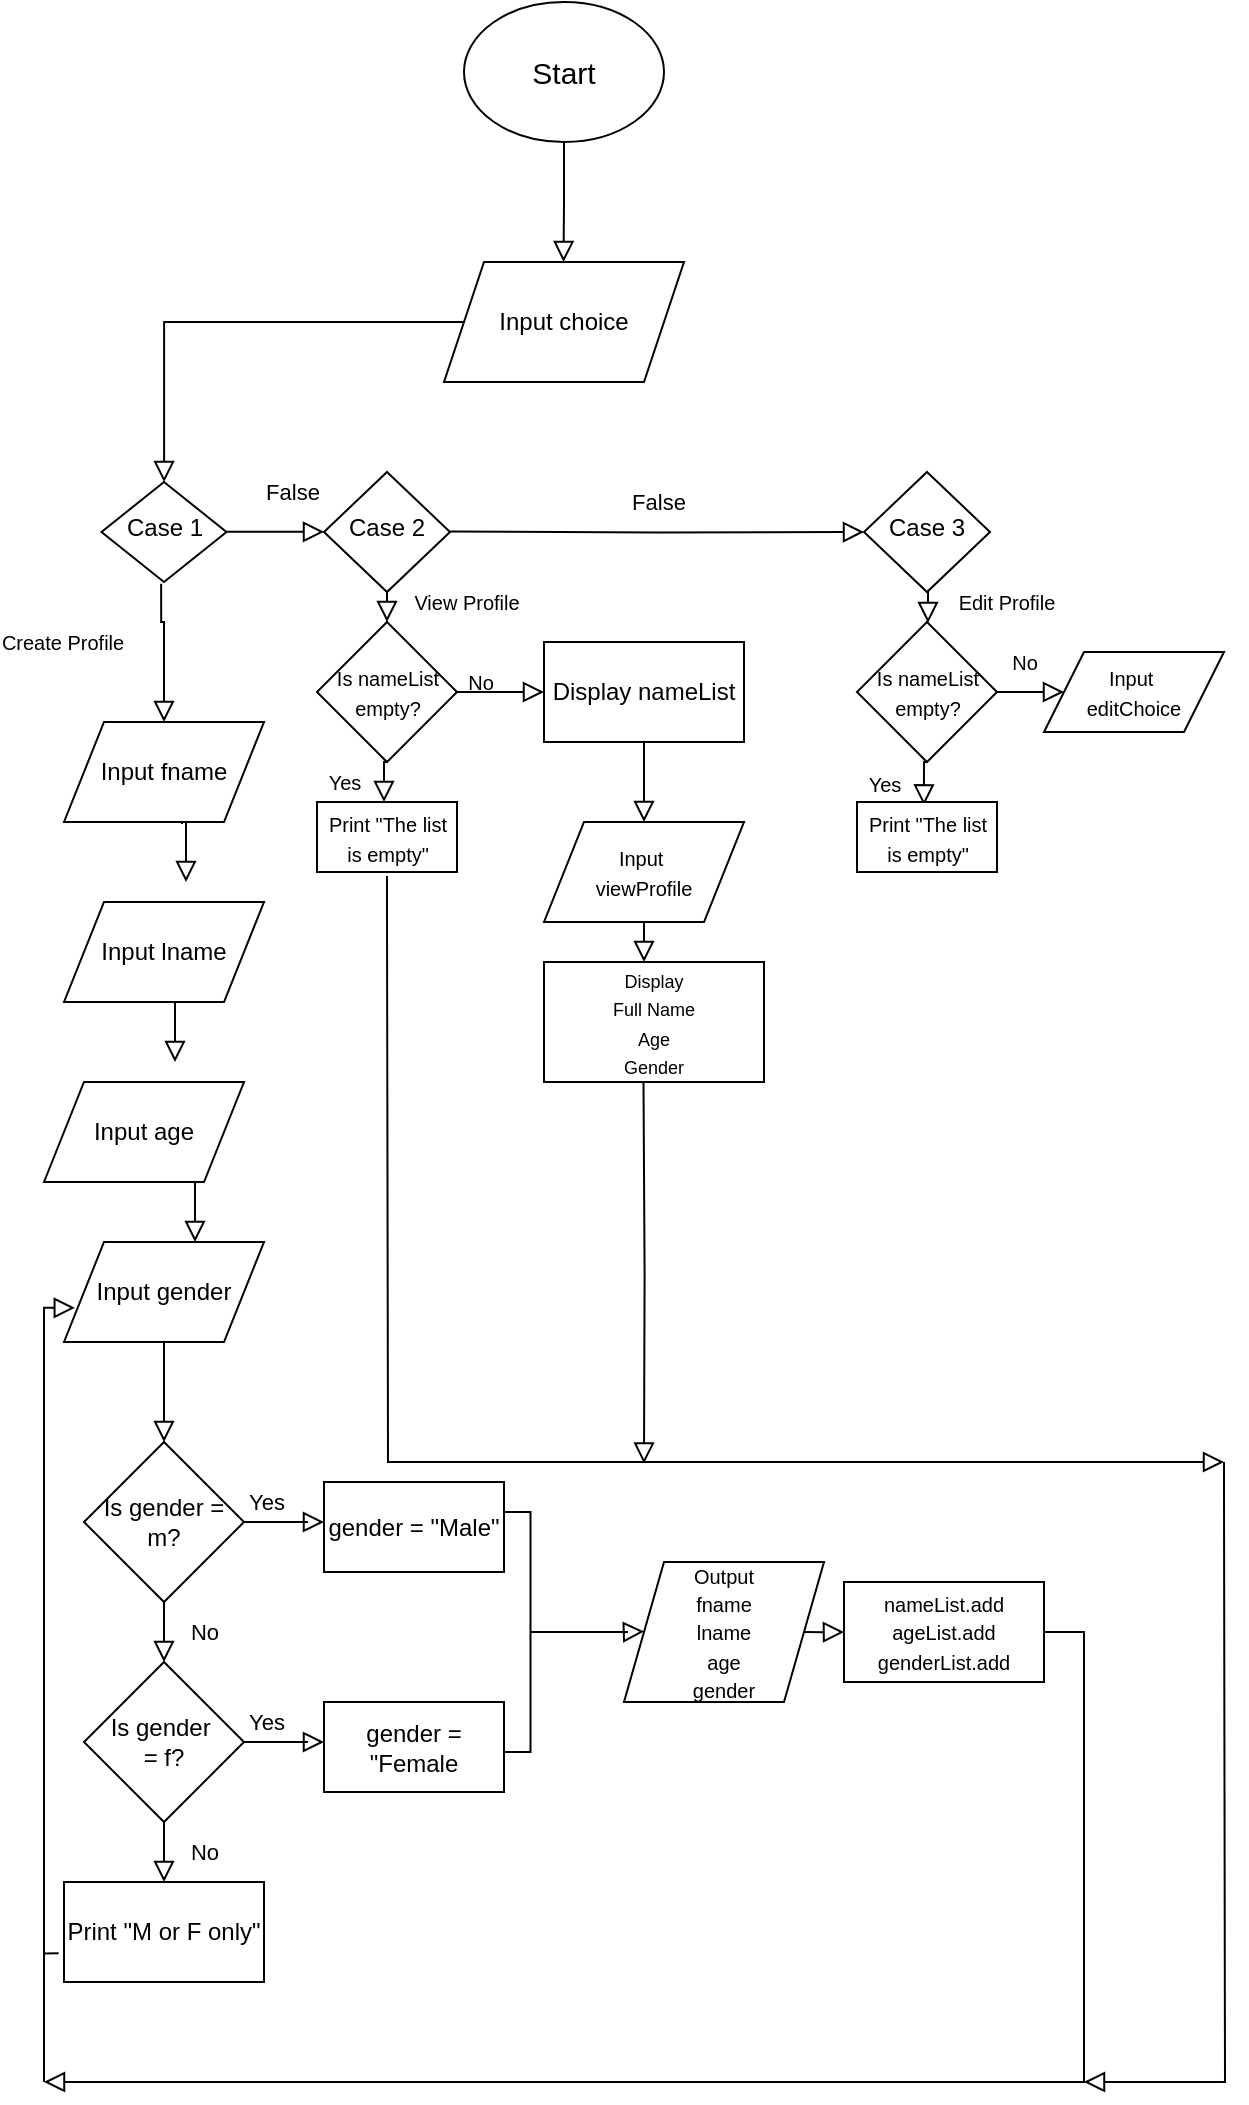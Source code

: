 <mxfile version="25.0.1">
  <diagram id="C5RBs43oDa-KdzZeNtuy" name="Page-1">
    <mxGraphModel dx="1235" dy="614" grid="1" gridSize="10" guides="1" tooltips="1" connect="1" arrows="1" fold="1" page="1" pageScale="1" pageWidth="1200" pageHeight="1600" math="0" shadow="0">
      <root>
        <mxCell id="WIyWlLk6GJQsqaUBKTNV-0" />
        <mxCell id="WIyWlLk6GJQsqaUBKTNV-1" parent="WIyWlLk6GJQsqaUBKTNV-0" />
        <mxCell id="WIyWlLk6GJQsqaUBKTNV-2" value="" style="rounded=0;html=1;jettySize=auto;orthogonalLoop=1;fontSize=11;endArrow=block;endFill=0;endSize=8;strokeWidth=1;shadow=0;labelBackgroundColor=none;edgeStyle=orthogonalEdgeStyle;exitX=0.5;exitY=1;exitDx=0;exitDy=0;" parent="WIyWlLk6GJQsqaUBKTNV-1" source="nmM_pcnVhzWw3TYfgnPR-0" edge="1">
          <mxGeometry relative="1" as="geometry">
            <mxPoint x="369.77" y="80" as="sourcePoint" />
            <mxPoint x="369.77" y="130" as="targetPoint" />
          </mxGeometry>
        </mxCell>
        <mxCell id="WIyWlLk6GJQsqaUBKTNV-4" value="" style="rounded=0;html=1;jettySize=auto;orthogonalLoop=1;fontSize=11;endArrow=block;endFill=0;endSize=8;strokeWidth=1;shadow=0;labelBackgroundColor=none;edgeStyle=orthogonalEdgeStyle;" parent="WIyWlLk6GJQsqaUBKTNV-1" source="nmM_pcnVhzWw3TYfgnPR-1" target="WIyWlLk6GJQsqaUBKTNV-10" edge="1">
          <mxGeometry y="20" relative="1" as="geometry">
            <mxPoint as="offset" />
            <mxPoint x="370" y="200.0" as="sourcePoint" />
          </mxGeometry>
        </mxCell>
        <mxCell id="WIyWlLk6GJQsqaUBKTNV-8" value="False" style="rounded=0;html=1;jettySize=auto;orthogonalLoop=1;fontSize=11;endArrow=block;endFill=0;endSize=8;strokeWidth=1;shadow=0;labelBackgroundColor=none;edgeStyle=orthogonalEdgeStyle;" parent="WIyWlLk6GJQsqaUBKTNV-1" edge="1">
          <mxGeometry x="0.333" y="20" relative="1" as="geometry">
            <mxPoint as="offset" />
            <mxPoint x="201.25" y="264.86" as="sourcePoint" />
            <mxPoint x="250" y="264.86" as="targetPoint" />
            <Array as="points">
              <mxPoint x="250" y="264.86" />
            </Array>
          </mxGeometry>
        </mxCell>
        <mxCell id="WIyWlLk6GJQsqaUBKTNV-10" value="Case 1" style="rhombus;whiteSpace=wrap;html=1;shadow=0;fontFamily=Helvetica;fontSize=12;align=center;strokeWidth=1;spacing=6;spacingTop=-4;" parent="WIyWlLk6GJQsqaUBKTNV-1" vertex="1">
          <mxGeometry x="138.75" y="240" width="62.5" height="50" as="geometry" />
        </mxCell>
        <mxCell id="nmM_pcnVhzWw3TYfgnPR-0" value="&lt;font style=&quot;font-size: 15px;&quot;&gt;Start&lt;/font&gt;" style="ellipse;whiteSpace=wrap;html=1;" parent="WIyWlLk6GJQsqaUBKTNV-1" vertex="1">
          <mxGeometry x="320" width="100" height="70" as="geometry" />
        </mxCell>
        <mxCell id="nmM_pcnVhzWw3TYfgnPR-1" value="Input choice" style="shape=parallelogram;perimeter=parallelogramPerimeter;whiteSpace=wrap;html=1;fixedSize=1;" parent="WIyWlLk6GJQsqaUBKTNV-1" vertex="1">
          <mxGeometry x="310" y="130" width="120" height="60" as="geometry" />
        </mxCell>
        <mxCell id="nmM_pcnVhzWw3TYfgnPR-4" value="Input fname" style="shape=parallelogram;perimeter=parallelogramPerimeter;whiteSpace=wrap;html=1;fixedSize=1;" parent="WIyWlLk6GJQsqaUBKTNV-1" vertex="1">
          <mxGeometry x="120" y="360" width="100" height="50" as="geometry" />
        </mxCell>
        <mxCell id="nmM_pcnVhzWw3TYfgnPR-9" value="&lt;font style=&quot;font-size: 10px;&quot;&gt;Create Profile&lt;/font&gt;" style="rounded=0;html=1;jettySize=auto;orthogonalLoop=1;fontSize=11;endArrow=block;endFill=0;endSize=8;strokeWidth=1;shadow=0;labelBackgroundColor=none;edgeStyle=orthogonalEdgeStyle;exitX=0.477;exitY=1.017;exitDx=0;exitDy=0;exitPerimeter=0;entryX=0.5;entryY=0;entryDx=0;entryDy=0;" parent="WIyWlLk6GJQsqaUBKTNV-1" source="WIyWlLk6GJQsqaUBKTNV-10" target="nmM_pcnVhzWw3TYfgnPR-4" edge="1">
          <mxGeometry x="-0.457" y="-50" relative="1" as="geometry">
            <mxPoint x="-49" y="-40" as="offset" />
            <mxPoint x="140" y="330" as="sourcePoint" />
            <mxPoint x="260" y="330" as="targetPoint" />
            <Array as="points">
              <mxPoint x="169" y="310" />
              <mxPoint x="170" y="310" />
            </Array>
          </mxGeometry>
        </mxCell>
        <mxCell id="nmM_pcnVhzWw3TYfgnPR-10" value="Input lname" style="shape=parallelogram;perimeter=parallelogramPerimeter;whiteSpace=wrap;html=1;fixedSize=1;" parent="WIyWlLk6GJQsqaUBKTNV-1" vertex="1">
          <mxGeometry x="120" y="450" width="100" height="50" as="geometry" />
        </mxCell>
        <mxCell id="nmM_pcnVhzWw3TYfgnPR-11" value="Input age" style="shape=parallelogram;perimeter=parallelogramPerimeter;whiteSpace=wrap;html=1;fixedSize=1;" parent="WIyWlLk6GJQsqaUBKTNV-1" vertex="1">
          <mxGeometry x="110" y="540" width="100" height="50" as="geometry" />
        </mxCell>
        <mxCell id="nmM_pcnVhzWw3TYfgnPR-13" value="" style="rounded=0;html=1;jettySize=auto;orthogonalLoop=1;fontSize=11;endArrow=block;endFill=0;endSize=8;strokeWidth=1;shadow=0;labelBackgroundColor=none;edgeStyle=orthogonalEdgeStyle;exitX=0.477;exitY=1.017;exitDx=0;exitDy=0;exitPerimeter=0;" parent="WIyWlLk6GJQsqaUBKTNV-1" edge="1">
          <mxGeometry x="0.084" y="50" relative="1" as="geometry">
            <mxPoint as="offset" />
            <mxPoint x="179" y="411" as="sourcePoint" />
            <mxPoint x="181" y="440" as="targetPoint" />
            <Array as="points">
              <mxPoint x="179" y="410" />
              <mxPoint x="181" y="410" />
            </Array>
          </mxGeometry>
        </mxCell>
        <mxCell id="nmM_pcnVhzWw3TYfgnPR-14" value="" style="rounded=0;html=1;jettySize=auto;orthogonalLoop=1;fontSize=11;endArrow=block;endFill=0;endSize=8;strokeWidth=1;shadow=0;labelBackgroundColor=none;edgeStyle=orthogonalEdgeStyle;exitX=0.5;exitY=1;exitDx=0;exitDy=0;entryX=0.5;entryY=0;entryDx=0;entryDy=0;" parent="WIyWlLk6GJQsqaUBKTNV-1" edge="1">
          <mxGeometry x="0.084" y="50" relative="1" as="geometry">
            <mxPoint as="offset" />
            <mxPoint x="164.5" y="500" as="sourcePoint" />
            <mxPoint x="175.5" y="530" as="targetPoint" />
            <Array as="points">
              <mxPoint x="175.5" y="500" />
            </Array>
          </mxGeometry>
        </mxCell>
        <mxCell id="nmM_pcnVhzWw3TYfgnPR-15" value="Input gender" style="shape=parallelogram;perimeter=parallelogramPerimeter;whiteSpace=wrap;html=1;fixedSize=1;" parent="WIyWlLk6GJQsqaUBKTNV-1" vertex="1">
          <mxGeometry x="120" y="620" width="100" height="50" as="geometry" />
        </mxCell>
        <mxCell id="nmM_pcnVhzWw3TYfgnPR-16" value="" style="rounded=0;html=1;jettySize=auto;orthogonalLoop=1;fontSize=11;endArrow=block;endFill=0;endSize=8;strokeWidth=1;shadow=0;labelBackgroundColor=none;edgeStyle=orthogonalEdgeStyle;exitX=0.5;exitY=1;exitDx=0;exitDy=0;entryX=0.5;entryY=0;entryDx=0;entryDy=0;" parent="WIyWlLk6GJQsqaUBKTNV-1" edge="1">
          <mxGeometry x="0.084" y="50" relative="1" as="geometry">
            <mxPoint as="offset" />
            <mxPoint x="174.5" y="590" as="sourcePoint" />
            <mxPoint x="185.5" y="620" as="targetPoint" />
            <Array as="points">
              <mxPoint x="185.5" y="590" />
            </Array>
          </mxGeometry>
        </mxCell>
        <mxCell id="nmM_pcnVhzWw3TYfgnPR-19" value="Is gender = m?" style="rhombus;whiteSpace=wrap;html=1;" parent="WIyWlLk6GJQsqaUBKTNV-1" vertex="1">
          <mxGeometry x="130" y="720" width="80" height="80" as="geometry" />
        </mxCell>
        <mxCell id="nmM_pcnVhzWw3TYfgnPR-24" value="" style="rounded=0;html=1;jettySize=auto;orthogonalLoop=1;fontSize=11;endArrow=block;endFill=0;endSize=8;strokeWidth=1;shadow=0;labelBackgroundColor=none;edgeStyle=orthogonalEdgeStyle;exitX=0.5;exitY=1;exitDx=0;exitDy=0;entryX=0.5;entryY=0;entryDx=0;entryDy=0;" parent="WIyWlLk6GJQsqaUBKTNV-1" source="nmM_pcnVhzWw3TYfgnPR-15" target="nmM_pcnVhzWw3TYfgnPR-19" edge="1">
          <mxGeometry x="0.084" y="50" relative="1" as="geometry">
            <mxPoint as="offset" />
            <mxPoint x="184.5" y="670.0" as="sourcePoint" />
            <mxPoint x="175.5" y="710" as="targetPoint" />
            <Array as="points">
              <mxPoint x="170" y="700" />
              <mxPoint x="170" y="700" />
            </Array>
          </mxGeometry>
        </mxCell>
        <mxCell id="nmM_pcnVhzWw3TYfgnPR-26" value="Yes" style="rounded=0;html=1;jettySize=auto;orthogonalLoop=1;fontSize=11;endArrow=block;endFill=0;endSize=8;strokeWidth=1;shadow=0;labelBackgroundColor=none;edgeStyle=orthogonalEdgeStyle;exitX=1;exitY=0.5;exitDx=0;exitDy=0;" parent="WIyWlLk6GJQsqaUBKTNV-1" source="nmM_pcnVhzWw3TYfgnPR-19" edge="1">
          <mxGeometry x="-0.444" y="10" relative="1" as="geometry">
            <mxPoint as="offset" />
            <mxPoint x="240" y="761" as="sourcePoint" />
            <mxPoint x="250" y="760" as="targetPoint" />
            <Array as="points">
              <mxPoint x="242" y="760" />
            </Array>
          </mxGeometry>
        </mxCell>
        <mxCell id="nmM_pcnVhzWw3TYfgnPR-27" value="No" style="rounded=0;html=1;jettySize=auto;orthogonalLoop=1;fontSize=11;endArrow=block;endFill=0;endSize=8;strokeWidth=1;shadow=0;labelBackgroundColor=none;edgeStyle=orthogonalEdgeStyle;exitX=0.5;exitY=1;exitDx=0;exitDy=0;" parent="WIyWlLk6GJQsqaUBKTNV-1" source="nmM_pcnVhzWw3TYfgnPR-19" edge="1">
          <mxGeometry y="20" relative="1" as="geometry">
            <mxPoint as="offset" />
            <mxPoint x="169" y="811" as="sourcePoint" />
            <mxPoint x="170" y="830" as="targetPoint" />
            <Array as="points">
              <mxPoint x="170" y="820" />
              <mxPoint x="170" y="820" />
            </Array>
          </mxGeometry>
        </mxCell>
        <mxCell id="nmM_pcnVhzWw3TYfgnPR-34" value="Is gender&amp;nbsp;&lt;div&gt;= f?&lt;/div&gt;" style="rhombus;whiteSpace=wrap;html=1;" parent="WIyWlLk6GJQsqaUBKTNV-1" vertex="1">
          <mxGeometry x="130" y="830" width="80" height="80" as="geometry" />
        </mxCell>
        <mxCell id="nmM_pcnVhzWw3TYfgnPR-35" value="Yes" style="rounded=0;html=1;jettySize=auto;orthogonalLoop=1;fontSize=11;endArrow=block;endFill=0;endSize=8;strokeWidth=1;shadow=0;labelBackgroundColor=none;edgeStyle=orthogonalEdgeStyle;exitX=1;exitY=0.5;exitDx=0;exitDy=0;" parent="WIyWlLk6GJQsqaUBKTNV-1" source="nmM_pcnVhzWw3TYfgnPR-34" edge="1">
          <mxGeometry x="-0.444" y="10" relative="1" as="geometry">
            <mxPoint as="offset" />
            <mxPoint x="240" y="871" as="sourcePoint" />
            <mxPoint x="250" y="870" as="targetPoint" />
            <Array as="points">
              <mxPoint x="242" y="870" />
            </Array>
          </mxGeometry>
        </mxCell>
        <mxCell id="nmM_pcnVhzWw3TYfgnPR-36" value="No" style="rounded=0;html=1;jettySize=auto;orthogonalLoop=1;fontSize=11;endArrow=block;endFill=0;endSize=8;strokeWidth=1;shadow=0;labelBackgroundColor=none;edgeStyle=orthogonalEdgeStyle;exitX=0.5;exitY=1;exitDx=0;exitDy=0;" parent="WIyWlLk6GJQsqaUBKTNV-1" source="nmM_pcnVhzWw3TYfgnPR-34" edge="1">
          <mxGeometry y="20" relative="1" as="geometry">
            <mxPoint as="offset" />
            <mxPoint x="169" y="921" as="sourcePoint" />
            <mxPoint x="170" y="940" as="targetPoint" />
            <Array as="points">
              <mxPoint x="170" y="930" />
              <mxPoint x="170" y="930" />
            </Array>
          </mxGeometry>
        </mxCell>
        <mxCell id="nmM_pcnVhzWw3TYfgnPR-37" value="Print &quot;M or F only&quot;" style="rounded=0;whiteSpace=wrap;html=1;" parent="WIyWlLk6GJQsqaUBKTNV-1" vertex="1">
          <mxGeometry x="120" y="940" width="100" height="50" as="geometry" />
        </mxCell>
        <mxCell id="nmM_pcnVhzWw3TYfgnPR-38" value="" style="rounded=0;html=1;jettySize=auto;orthogonalLoop=1;fontSize=11;endArrow=block;endFill=0;endSize=8;strokeWidth=1;shadow=0;labelBackgroundColor=none;edgeStyle=orthogonalEdgeStyle;exitX=-0.027;exitY=0.713;exitDx=0;exitDy=0;entryX=0.054;entryY=0.658;entryDx=0;entryDy=0;exitPerimeter=0;entryPerimeter=0;" parent="WIyWlLk6GJQsqaUBKTNV-1" source="nmM_pcnVhzWw3TYfgnPR-37" target="nmM_pcnVhzWw3TYfgnPR-15" edge="1">
          <mxGeometry x="0.085" y="50" relative="1" as="geometry">
            <mxPoint as="offset" />
            <mxPoint x="110" y="977.5" as="sourcePoint" />
            <mxPoint x="120" y="652.5" as="targetPoint" />
            <Array as="points">
              <mxPoint x="110" y="976" />
              <mxPoint x="110" y="653" />
            </Array>
          </mxGeometry>
        </mxCell>
        <mxCell id="nmM_pcnVhzWw3TYfgnPR-39" value="gender = &quot;Male&quot;" style="rounded=0;whiteSpace=wrap;html=1;" parent="WIyWlLk6GJQsqaUBKTNV-1" vertex="1">
          <mxGeometry x="250" y="740" width="90" height="45" as="geometry" />
        </mxCell>
        <mxCell id="nmM_pcnVhzWw3TYfgnPR-40" value="gender = &quot;Female" style="rounded=0;whiteSpace=wrap;html=1;" parent="WIyWlLk6GJQsqaUBKTNV-1" vertex="1">
          <mxGeometry x="250" y="850" width="90" height="45" as="geometry" />
        </mxCell>
        <mxCell id="nmM_pcnVhzWw3TYfgnPR-45" value="" style="shape=partialRectangle;bottom=1;right=1;left=1;top=0;fillColor=none;routingCenterX=-0.5;rotation=-90;" parent="WIyWlLk6GJQsqaUBKTNV-1" vertex="1">
          <mxGeometry x="287" y="808.75" width="120" height="12.5" as="geometry" />
        </mxCell>
        <mxCell id="nmM_pcnVhzWw3TYfgnPR-46" value="" style="rounded=0;html=1;jettySize=auto;orthogonalLoop=1;fontSize=11;endArrow=block;endFill=0;endSize=8;strokeWidth=1;shadow=0;labelBackgroundColor=none;edgeStyle=orthogonalEdgeStyle;exitX=0.5;exitY=1;exitDx=0;exitDy=0;" parent="WIyWlLk6GJQsqaUBKTNV-1" source="nmM_pcnVhzWw3TYfgnPR-45" edge="1">
          <mxGeometry x="-0.444" y="10" relative="1" as="geometry">
            <mxPoint as="offset" />
            <mxPoint x="370" y="814.76" as="sourcePoint" />
            <mxPoint x="410" y="814.76" as="targetPoint" />
            <Array as="points">
              <mxPoint x="402" y="815" />
            </Array>
          </mxGeometry>
        </mxCell>
        <mxCell id="nmM_pcnVhzWw3TYfgnPR-48" value="&lt;font style=&quot;font-size: 10px;&quot;&gt;Output&lt;/font&gt;&lt;div&gt;&lt;font style=&quot;font-size: 10px;&quot;&gt;fname&lt;/font&gt;&lt;/div&gt;&lt;div&gt;&lt;font style=&quot;font-size: 10px;&quot;&gt;lname&lt;/font&gt;&lt;/div&gt;&lt;div&gt;&lt;font style=&quot;font-size: 10px;&quot;&gt;age&lt;/font&gt;&lt;/div&gt;&lt;div&gt;&lt;font style=&quot;font-size: 10px;&quot;&gt;gender&lt;/font&gt;&lt;/div&gt;" style="shape=parallelogram;perimeter=parallelogramPerimeter;whiteSpace=wrap;html=1;fixedSize=1;" parent="WIyWlLk6GJQsqaUBKTNV-1" vertex="1">
          <mxGeometry x="400" y="780" width="100" height="70" as="geometry" />
        </mxCell>
        <mxCell id="nmM_pcnVhzWw3TYfgnPR-49" value="&lt;font style=&quot;font-size: 10px;&quot;&gt;nameList.add&lt;/font&gt;&lt;div&gt;&lt;font style=&quot;font-size: 10px;&quot;&gt;ageList.add&lt;/font&gt;&lt;/div&gt;&lt;div&gt;&lt;font style=&quot;font-size: 10px;&quot;&gt;genderList.add&lt;/font&gt;&lt;/div&gt;" style="rounded=0;whiteSpace=wrap;html=1;" parent="WIyWlLk6GJQsqaUBKTNV-1" vertex="1">
          <mxGeometry x="510" y="790" width="100" height="50" as="geometry" />
        </mxCell>
        <mxCell id="nmM_pcnVhzWw3TYfgnPR-50" value="" style="rounded=0;html=1;jettySize=auto;orthogonalLoop=1;fontSize=11;endArrow=block;endFill=0;endSize=8;strokeWidth=1;shadow=0;labelBackgroundColor=none;edgeStyle=orthogonalEdgeStyle;exitX=0.5;exitY=1;exitDx=0;exitDy=0;" parent="WIyWlLk6GJQsqaUBKTNV-1" edge="1">
          <mxGeometry x="-0.444" y="10" relative="1" as="geometry">
            <mxPoint as="offset" />
            <mxPoint x="490" y="815.05" as="sourcePoint" />
            <mxPoint x="510" y="815" as="targetPoint" />
            <Array as="points">
              <mxPoint x="500" y="815" />
            </Array>
          </mxGeometry>
        </mxCell>
        <mxCell id="nmM_pcnVhzWw3TYfgnPR-51" value="" style="rounded=0;html=1;jettySize=auto;orthogonalLoop=1;fontSize=11;endArrow=block;endFill=0;endSize=8;strokeWidth=1;shadow=0;labelBackgroundColor=none;edgeStyle=orthogonalEdgeStyle;exitX=1;exitY=0.5;exitDx=0;exitDy=0;" parent="WIyWlLk6GJQsqaUBKTNV-1" source="nmM_pcnVhzWw3TYfgnPR-49" edge="1">
          <mxGeometry x="0.085" y="50" relative="1" as="geometry">
            <mxPoint as="offset" />
            <mxPoint x="728" y="990" as="sourcePoint" />
            <mxPoint x="110" y="1040" as="targetPoint" />
            <Array as="points">
              <mxPoint x="630" y="815" />
              <mxPoint x="630" y="1040" />
            </Array>
          </mxGeometry>
        </mxCell>
        <mxCell id="nmM_pcnVhzWw3TYfgnPR-52" value="" style="endArrow=none;html=1;rounded=0;" parent="WIyWlLk6GJQsqaUBKTNV-1" edge="1">
          <mxGeometry width="50" height="50" relative="1" as="geometry">
            <mxPoint x="110" y="970" as="sourcePoint" />
            <mxPoint x="110" y="1040" as="targetPoint" />
            <Array as="points">
              <mxPoint x="110" y="1010" />
              <mxPoint x="110" y="1030" />
            </Array>
          </mxGeometry>
        </mxCell>
        <mxCell id="nmM_pcnVhzWw3TYfgnPR-53" value="Case 2" style="rhombus;whiteSpace=wrap;html=1;shadow=0;fontFamily=Helvetica;fontSize=12;align=center;strokeWidth=1;spacing=6;spacingTop=-4;" parent="WIyWlLk6GJQsqaUBKTNV-1" vertex="1">
          <mxGeometry x="250" y="235" width="63" height="60" as="geometry" />
        </mxCell>
        <mxCell id="nmM_pcnVhzWw3TYfgnPR-54" value="&lt;span style=&quot;font-size: 10px;&quot;&gt;Is nameList empty?&lt;/span&gt;" style="rhombus;whiteSpace=wrap;html=1;" parent="WIyWlLk6GJQsqaUBKTNV-1" vertex="1">
          <mxGeometry x="246.5" y="310" width="70" height="70" as="geometry" />
        </mxCell>
        <mxCell id="nmM_pcnVhzWw3TYfgnPR-55" value="&lt;span style=&quot;font-size: 10px;&quot;&gt;View Profile&lt;/span&gt;" style="rounded=0;html=1;jettySize=auto;orthogonalLoop=1;fontSize=11;endArrow=block;endFill=0;endSize=8;strokeWidth=1;shadow=0;labelBackgroundColor=none;edgeStyle=orthogonalEdgeStyle;entryX=0.5;entryY=0;entryDx=0;entryDy=0;exitX=0.5;exitY=1;exitDx=0;exitDy=0;" parent="WIyWlLk6GJQsqaUBKTNV-1" source="nmM_pcnVhzWw3TYfgnPR-53" target="nmM_pcnVhzWw3TYfgnPR-54" edge="1">
          <mxGeometry x="-0.333" y="39" relative="1" as="geometry">
            <mxPoint as="offset" />
            <mxPoint x="281" y="300" as="sourcePoint" />
            <mxPoint x="282" y="360" as="targetPoint" />
            <Array as="points">
              <mxPoint x="282" y="310" />
            </Array>
          </mxGeometry>
        </mxCell>
        <mxCell id="nmM_pcnVhzWw3TYfgnPR-59" value="&lt;font style=&quot;font-size: 10px;&quot;&gt;Yes&lt;/font&gt;" style="rounded=0;html=1;jettySize=auto;orthogonalLoop=1;fontSize=11;endArrow=block;endFill=0;endSize=8;strokeWidth=1;shadow=0;labelBackgroundColor=none;edgeStyle=orthogonalEdgeStyle;exitX=0.5;exitY=1;exitDx=0;exitDy=0;" parent="WIyWlLk6GJQsqaUBKTNV-1" source="nmM_pcnVhzWw3TYfgnPR-54" edge="1">
          <mxGeometry x="0.07" y="-20" relative="1" as="geometry">
            <mxPoint as="offset" />
            <mxPoint x="280" y="384.76" as="sourcePoint" />
            <mxPoint x="280" y="400" as="targetPoint" />
            <Array as="points">
              <mxPoint x="280" y="380" />
            </Array>
          </mxGeometry>
        </mxCell>
        <mxCell id="nmM_pcnVhzWw3TYfgnPR-60" value="&lt;font style=&quot;font-size: 10px;&quot;&gt;Print &quot;The list is empty&quot;&lt;/font&gt;" style="rounded=0;whiteSpace=wrap;html=1;" parent="WIyWlLk6GJQsqaUBKTNV-1" vertex="1">
          <mxGeometry x="246.5" y="400" width="70" height="35" as="geometry" />
        </mxCell>
        <mxCell id="nmM_pcnVhzWw3TYfgnPR-61" value="" style="rounded=0;html=1;jettySize=auto;orthogonalLoop=1;fontSize=11;endArrow=block;endFill=0;endSize=8;strokeWidth=1;shadow=0;labelBackgroundColor=none;edgeStyle=orthogonalEdgeStyle;exitX=0.5;exitY=1;exitDx=0;exitDy=0;" parent="WIyWlLk6GJQsqaUBKTNV-1" edge="1">
          <mxGeometry x="0.084" y="50" relative="1" as="geometry">
            <mxPoint as="offset" />
            <mxPoint x="281.5" y="437" as="sourcePoint" />
            <mxPoint x="700" y="730" as="targetPoint" />
            <Array as="points">
              <mxPoint x="282" y="452" />
              <mxPoint x="282" y="452" />
            </Array>
          </mxGeometry>
        </mxCell>
        <mxCell id="nmM_pcnVhzWw3TYfgnPR-63" value="" style="rounded=0;html=1;jettySize=auto;orthogonalLoop=1;fontSize=11;endArrow=block;endFill=0;endSize=8;strokeWidth=1;shadow=0;labelBackgroundColor=none;edgeStyle=orthogonalEdgeStyle;" parent="WIyWlLk6GJQsqaUBKTNV-1" edge="1">
          <mxGeometry x="0.084" y="50" relative="1" as="geometry">
            <mxPoint as="offset" />
            <mxPoint x="700" y="730" as="sourcePoint" />
            <mxPoint x="630" y="1040" as="targetPoint" />
            <Array as="points">
              <mxPoint x="700.5" y="745" />
              <mxPoint x="700.5" y="745" />
            </Array>
          </mxGeometry>
        </mxCell>
        <mxCell id="onvFenYRGIzPvqWmlH2S-6" value="&lt;font style=&quot;font-size: 10px;&quot;&gt;No&lt;/font&gt;" style="rounded=0;html=1;jettySize=auto;orthogonalLoop=1;fontSize=11;endArrow=block;endFill=0;endSize=8;strokeWidth=1;shadow=0;labelBackgroundColor=none;edgeStyle=orthogonalEdgeStyle;exitX=1;exitY=0.5;exitDx=0;exitDy=0;" edge="1" parent="WIyWlLk6GJQsqaUBKTNV-1" source="nmM_pcnVhzWw3TYfgnPR-54">
          <mxGeometry x="-0.505" y="5" relative="1" as="geometry">
            <mxPoint as="offset" />
            <mxPoint x="348" y="350" as="sourcePoint" />
            <mxPoint x="360" y="345" as="targetPoint" />
            <Array as="points">
              <mxPoint x="346" y="345" />
            </Array>
          </mxGeometry>
        </mxCell>
        <mxCell id="onvFenYRGIzPvqWmlH2S-7" value="Display nameList" style="rounded=0;whiteSpace=wrap;html=1;" vertex="1" parent="WIyWlLk6GJQsqaUBKTNV-1">
          <mxGeometry x="360" y="320" width="100" height="50" as="geometry" />
        </mxCell>
        <mxCell id="onvFenYRGIzPvqWmlH2S-8" value="&lt;font style=&quot;font-size: 10px;&quot;&gt;Input&amp;nbsp;&lt;/font&gt;&lt;div&gt;&lt;font style=&quot;font-size: 10px;&quot;&gt;viewProfile&lt;/font&gt;&lt;/div&gt;" style="shape=parallelogram;perimeter=parallelogramPerimeter;whiteSpace=wrap;html=1;fixedSize=1;" vertex="1" parent="WIyWlLk6GJQsqaUBKTNV-1">
          <mxGeometry x="360" y="410" width="100" height="50" as="geometry" />
        </mxCell>
        <mxCell id="onvFenYRGIzPvqWmlH2S-10" value="" style="rounded=0;html=1;jettySize=auto;orthogonalLoop=1;fontSize=11;endArrow=block;endFill=0;endSize=8;strokeWidth=1;shadow=0;labelBackgroundColor=none;edgeStyle=orthogonalEdgeStyle;exitX=0.5;exitY=1;exitDx=0;exitDy=0;entryX=0.5;entryY=0;entryDx=0;entryDy=0;" edge="1" parent="WIyWlLk6GJQsqaUBKTNV-1" source="onvFenYRGIzPvqWmlH2S-7" target="onvFenYRGIzPvqWmlH2S-8">
          <mxGeometry y="30" relative="1" as="geometry">
            <mxPoint as="offset" />
            <mxPoint x="417" y="399.26" as="sourcePoint" />
            <mxPoint x="460" y="399.26" as="targetPoint" />
            <Array as="points" />
          </mxGeometry>
        </mxCell>
        <mxCell id="onvFenYRGIzPvqWmlH2S-12" value="&lt;font style=&quot;font-size: 9px;&quot;&gt;Display&lt;/font&gt;&lt;div&gt;&lt;font style=&quot;font-size: 9px;&quot;&gt;Full Name&lt;/font&gt;&lt;/div&gt;&lt;div&gt;&lt;font style=&quot;font-size: 9px;&quot;&gt;Age&lt;/font&gt;&lt;/div&gt;&lt;div&gt;&lt;font style=&quot;font-size: 9px;&quot;&gt;Gender&lt;/font&gt;&lt;/div&gt;" style="rounded=0;whiteSpace=wrap;html=1;" vertex="1" parent="WIyWlLk6GJQsqaUBKTNV-1">
          <mxGeometry x="360" y="480" width="110" height="60" as="geometry" />
        </mxCell>
        <mxCell id="onvFenYRGIzPvqWmlH2S-13" value="" style="rounded=0;html=1;jettySize=auto;orthogonalLoop=1;fontSize=11;endArrow=block;endFill=0;endSize=8;strokeWidth=1;shadow=0;labelBackgroundColor=none;edgeStyle=orthogonalEdgeStyle;entryX=0.5;entryY=0;entryDx=0;entryDy=0;" edge="1" parent="WIyWlLk6GJQsqaUBKTNV-1" source="onvFenYRGIzPvqWmlH2S-8">
          <mxGeometry y="30" relative="1" as="geometry">
            <mxPoint as="offset" />
            <mxPoint x="409.74" y="440" as="sourcePoint" />
            <mxPoint x="409.74" y="480" as="targetPoint" />
            <Array as="points" />
          </mxGeometry>
        </mxCell>
        <mxCell id="onvFenYRGIzPvqWmlH2S-14" value="" style="rounded=0;html=1;jettySize=auto;orthogonalLoop=1;fontSize=11;endArrow=block;endFill=0;endSize=8;strokeWidth=1;shadow=0;labelBackgroundColor=none;edgeStyle=orthogonalEdgeStyle;exitX=0.5;exitY=1;exitDx=0;exitDy=0;" edge="1" parent="WIyWlLk6GJQsqaUBKTNV-1">
          <mxGeometry y="30" relative="1" as="geometry">
            <mxPoint as="offset" />
            <mxPoint x="409.75" y="540" as="sourcePoint" />
            <mxPoint x="410" y="730.78" as="targetPoint" />
            <Array as="points" />
          </mxGeometry>
        </mxCell>
        <mxCell id="onvFenYRGIzPvqWmlH2S-15" value="Case 3" style="rhombus;whiteSpace=wrap;html=1;shadow=0;fontFamily=Helvetica;fontSize=12;align=center;strokeWidth=1;spacing=6;spacingTop=-4;" vertex="1" parent="WIyWlLk6GJQsqaUBKTNV-1">
          <mxGeometry x="520" y="235" width="63" height="60" as="geometry" />
        </mxCell>
        <mxCell id="onvFenYRGIzPvqWmlH2S-16" value="False" style="rounded=0;html=1;jettySize=auto;orthogonalLoop=1;fontSize=11;endArrow=block;endFill=0;endSize=8;strokeWidth=1;shadow=0;labelBackgroundColor=none;edgeStyle=orthogonalEdgeStyle;entryX=0;entryY=0.5;entryDx=0;entryDy=0;" edge="1" parent="WIyWlLk6GJQsqaUBKTNV-1" target="onvFenYRGIzPvqWmlH2S-15">
          <mxGeometry x="0.008" y="15" relative="1" as="geometry">
            <mxPoint as="offset" />
            <mxPoint x="313" y="264.74" as="sourcePoint" />
            <mxPoint x="361.75" y="264.74" as="targetPoint" />
            <Array as="points" />
          </mxGeometry>
        </mxCell>
        <mxCell id="onvFenYRGIzPvqWmlH2S-18" value="&lt;span style=&quot;font-size: 10px;&quot;&gt;Edit Profile&lt;/span&gt;" style="rounded=0;html=1;jettySize=auto;orthogonalLoop=1;fontSize=11;endArrow=block;endFill=0;endSize=8;strokeWidth=1;shadow=0;labelBackgroundColor=none;edgeStyle=orthogonalEdgeStyle;exitX=0.5;exitY=1;exitDx=0;exitDy=0;" edge="1" parent="WIyWlLk6GJQsqaUBKTNV-1" target="onvFenYRGIzPvqWmlH2S-19">
          <mxGeometry x="-0.333" y="39" relative="1" as="geometry">
            <mxPoint as="offset" />
            <mxPoint x="551" y="295" as="sourcePoint" />
            <mxPoint x="552" y="310" as="targetPoint" />
            <Array as="points">
              <mxPoint x="552" y="295" />
            </Array>
          </mxGeometry>
        </mxCell>
        <mxCell id="onvFenYRGIzPvqWmlH2S-19" value="&lt;span style=&quot;font-size: 10px;&quot;&gt;Is nameList empty?&lt;/span&gt;" style="rhombus;whiteSpace=wrap;html=1;" vertex="1" parent="WIyWlLk6GJQsqaUBKTNV-1">
          <mxGeometry x="516.5" y="310" width="70" height="70" as="geometry" />
        </mxCell>
        <mxCell id="onvFenYRGIzPvqWmlH2S-20" value="&lt;font style=&quot;font-size: 10px;&quot;&gt;Yes&lt;/font&gt;" style="rounded=0;html=1;jettySize=auto;orthogonalLoop=1;fontSize=11;endArrow=block;endFill=0;endSize=8;strokeWidth=1;shadow=0;labelBackgroundColor=none;edgeStyle=orthogonalEdgeStyle;entryX=0.478;entryY=0.048;entryDx=0;entryDy=0;entryPerimeter=0;exitX=0.5;exitY=1;exitDx=0;exitDy=0;" edge="1" parent="WIyWlLk6GJQsqaUBKTNV-1" source="onvFenYRGIzPvqWmlH2S-19" target="onvFenYRGIzPvqWmlH2S-21">
          <mxGeometry x="0.07" y="-20" relative="1" as="geometry">
            <mxPoint as="offset" />
            <mxPoint x="550" y="390" as="sourcePoint" />
            <mxPoint x="543.5" y="400" as="targetPoint" />
            <Array as="points">
              <mxPoint x="550" y="380" />
            </Array>
          </mxGeometry>
        </mxCell>
        <mxCell id="onvFenYRGIzPvqWmlH2S-21" value="&lt;font style=&quot;font-size: 10px;&quot;&gt;Print &quot;The list is empty&quot;&lt;/font&gt;" style="rounded=0;whiteSpace=wrap;html=1;" vertex="1" parent="WIyWlLk6GJQsqaUBKTNV-1">
          <mxGeometry x="516.5" y="400" width="70" height="35" as="geometry" />
        </mxCell>
        <mxCell id="onvFenYRGIzPvqWmlH2S-22" value="&lt;font style=&quot;font-size: 10px;&quot;&gt;No&lt;/font&gt;" style="rounded=0;html=1;jettySize=auto;orthogonalLoop=1;fontSize=11;endArrow=block;endFill=0;endSize=8;strokeWidth=1;shadow=0;labelBackgroundColor=none;edgeStyle=orthogonalEdgeStyle;exitX=1;exitY=0.5;exitDx=0;exitDy=0;" edge="1" parent="WIyWlLk6GJQsqaUBKTNV-1" source="onvFenYRGIzPvqWmlH2S-19" target="onvFenYRGIzPvqWmlH2S-23">
          <mxGeometry x="0.399" y="15" relative="1" as="geometry">
            <mxPoint as="offset" />
            <mxPoint x="611.5" y="350" as="sourcePoint" />
            <mxPoint x="623.5" y="345" as="targetPoint" />
            <Array as="points" />
          </mxGeometry>
        </mxCell>
        <mxCell id="onvFenYRGIzPvqWmlH2S-23" value="&lt;font style=&quot;font-size: 10px;&quot;&gt;Input&amp;nbsp;&lt;/font&gt;&lt;div&gt;&lt;font style=&quot;font-size: 10px;&quot;&gt;editChoice&lt;/font&gt;&lt;/div&gt;" style="shape=parallelogram;perimeter=parallelogramPerimeter;whiteSpace=wrap;html=1;fixedSize=1;" vertex="1" parent="WIyWlLk6GJQsqaUBKTNV-1">
          <mxGeometry x="610" y="325" width="90" height="40" as="geometry" />
        </mxCell>
      </root>
    </mxGraphModel>
  </diagram>
</mxfile>
